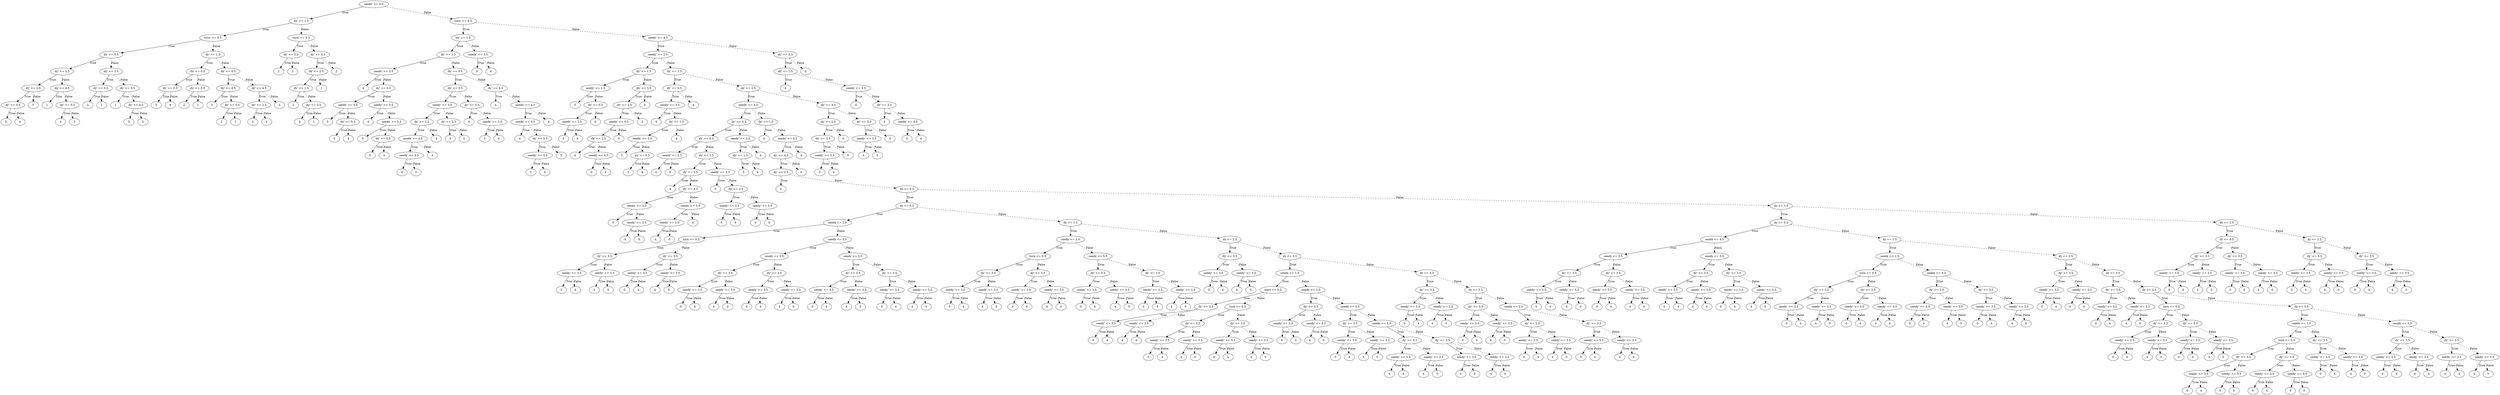 digraph {
0 [label="seedx' <= 0.5"];
1 [label="dx' <= 1.5"];
2 [label="turn' <= 0.5"];
3 [label="dx' <= 0.5"];
4 [label="dy' <= 3.5"];
5 [label="dy' <= 2.0"];
6 [label="dy' <= 0.5"];
7 [label="5"];
6 -> 7 [label="True"];
8 [label="4"];
6 -> 8 [style="dashed", label="False"];
5 -> 6 [label="True"];
9 [label="5"];
5 -> 9 [style="dashed", label="False"];
4 -> 5 [label="True"];
10 [label="dy' <= 4.5"];
11 [label="1"];
10 -> 11 [label="True"];
12 [label="dy' <= 5.5"];
13 [label="4"];
12 -> 13 [label="True"];
14 [label="5"];
12 -> 14 [style="dashed", label="False"];
10 -> 12 [style="dashed", label="False"];
4 -> 10 [style="dashed", label="False"];
3 -> 4 [label="True"];
15 [label="dy' <= 1.5"];
16 [label="dy' <= 0.5"];
17 [label="3"];
16 -> 17 [label="True"];
18 [label="2"];
16 -> 18 [style="dashed", label="False"];
15 -> 16 [label="True"];
19 [label="dy' <= 3.5"];
20 [label="1"];
19 -> 20 [label="True"];
21 [label="dy' <= 4.5"];
22 [label="5"];
21 -> 22 [label="True"];
23 [label="3"];
21 -> 23 [style="dashed", label="False"];
19 -> 21 [style="dashed", label="False"];
15 -> 19 [style="dashed", label="False"];
3 -> 15 [style="dashed", label="False"];
2 -> 3 [label="True"];
24 [label="dy' <= 1.5"];
25 [label="dx' <= 0.5"];
26 [label="dy' <= 0.5"];
27 [label="5"];
26 -> 27 [label="True"];
28 [label="4"];
26 -> 28 [style="dashed", label="False"];
25 -> 26 [label="True"];
29 [label="dy' <= 0.5"];
30 [label="2"];
29 -> 30 [label="True"];
31 [label="1"];
29 -> 31 [style="dashed", label="False"];
25 -> 29 [style="dashed", label="False"];
24 -> 25 [label="True"];
32 [label="dx' <= 0.5"];
33 [label="dy' <= 4.5"];
34 [label="3"];
33 -> 34 [label="True"];
35 [label="dy' <= 5.5"];
36 [label="2"];
35 -> 36 [label="True"];
37 [label="3"];
35 -> 37 [style="dashed", label="False"];
33 -> 35 [style="dashed", label="False"];
32 -> 33 [label="True"];
38 [label="dy' <= 4.5"];
39 [label="dy' <= 2.5"];
40 [label="3"];
39 -> 40 [label="True"];
41 [label="4"];
39 -> 41 [style="dashed", label="False"];
38 -> 39 [label="True"];
42 [label="3"];
38 -> 42 [style="dashed", label="False"];
32 -> 38 [style="dashed", label="False"];
24 -> 32 [style="dashed", label="False"];
2 -> 24 [style="dashed", label="False"];
1 -> 2 [label="True"];
43 [label="turn' <= 0.5"];
44 [label="dy' <= 5.0"];
45 [label="2"];
44 -> 45 [label="True"];
46 [label="3"];
44 -> 46 [style="dashed", label="False"];
43 -> 44 [label="True"];
47 [label="dy' <= 4.5"];
48 [label="dx' <= 2.5"];
49 [label="dy' <= 1.5"];
50 [label="2"];
49 -> 50 [label="True"];
51 [label="dy' <= 2.5"];
52 [label="4"];
51 -> 52 [label="True"];
53 [label="1"];
51 -> 53 [style="dashed", label="False"];
49 -> 51 [style="dashed", label="False"];
48 -> 49 [label="True"];
54 [label="1"];
48 -> 54 [style="dashed", label="False"];
47 -> 48 [label="True"];
55 [label="2"];
47 -> 55 [style="dashed", label="False"];
43 -> 47 [style="dashed", label="False"];
1 -> 43 [style="dashed", label="False"];
0 -> 1 [label="True"];
56 [label="turn' <= 0.5"];
57 [label="dx' <= 1.5"];
58 [label="dy' <= 1.5"];
59 [label="seedx' <= 3.5"];
60 [label="4"];
59 -> 60 [label="True"];
61 [label="dy' <= 0.5"];
62 [label="seedx' <= 5.5"];
63 [label="5"];
62 -> 63 [label="True"];
64 [label="dx' <= 0.5"];
65 [label="5"];
64 -> 65 [label="True"];
66 [label="4"];
64 -> 66 [style="dashed", label="False"];
62 -> 64 [style="dashed", label="False"];
61 -> 62 [label="True"];
67 [label="seedy' <= 3.5"];
68 [label="4"];
67 -> 68 [label="True"];
69 [label="seedx' <= 5.5"];
70 [label="5"];
69 -> 70 [label="True"];
71 [label="dx' <= 0.5"];
72 [label="5"];
71 -> 72 [label="True"];
73 [label="4"];
71 -> 73 [style="dashed", label="False"];
69 -> 71 [style="dashed", label="False"];
67 -> 69 [style="dashed", label="False"];
61 -> 67 [style="dashed", label="False"];
59 -> 61 [style="dashed", label="False"];
58 -> 59 [label="True"];
74 [label="dx' <= 0.5"];
75 [label="dy' <= 3.5"];
76 [label="seedy' <= 3.5"];
77 [label="dy' <= 2.5"];
78 [label="seedx' <= 4.5"];
79 [label="seedx' <= 3.5"];
80 [label="4"];
79 -> 80 [label="True"];
81 [label="5"];
79 -> 81 [style="dashed", label="False"];
78 -> 79 [label="True"];
82 [label="4"];
78 -> 82 [style="dashed", label="False"];
77 -> 78 [label="True"];
83 [label="4"];
77 -> 83 [style="dashed", label="False"];
76 -> 77 [label="True"];
84 [label="dy' <= 2.5"];
85 [label="4"];
84 -> 85 [label="True"];
86 [label="5"];
84 -> 86 [style="dashed", label="False"];
76 -> 84 [style="dashed", label="False"];
75 -> 76 [label="True"];
87 [label="dy' <= 5.5"];
88 [label="4"];
87 -> 88 [label="True"];
89 [label="seedx' <= 5.5"];
90 [label="5"];
89 -> 90 [label="True"];
91 [label="4"];
89 -> 91 [style="dashed", label="False"];
87 -> 89 [style="dashed", label="False"];
75 -> 87 [style="dashed", label="False"];
74 -> 75 [label="True"];
92 [label="dy' <= 4.5"];
93 [label="4"];
92 -> 93 [label="True"];
94 [label="seedx' <= 4.5"];
95 [label="seedx' <= 3.5"];
96 [label="4"];
95 -> 96 [label="True"];
97 [label="dy' <= 5.5"];
98 [label="seedy' <= 3.5"];
99 [label="5"];
98 -> 99 [label="True"];
100 [label="4"];
98 -> 100 [style="dashed", label="False"];
97 -> 98 [label="True"];
101 [label="5"];
97 -> 101 [style="dashed", label="False"];
95 -> 97 [style="dashed", label="False"];
94 -> 95 [label="True"];
102 [label="4"];
94 -> 102 [style="dashed", label="False"];
92 -> 94 [style="dashed", label="False"];
74 -> 92 [style="dashed", label="False"];
58 -> 74 [style="dashed", label="False"];
57 -> 58 [label="True"];
103 [label="seedx' <= 3.5"];
104 [label="0"];
103 -> 104 [label="True"];
105 [label="4"];
103 -> 105 [style="dashed", label="False"];
57 -> 103 [style="dashed", label="False"];
56 -> 57 [label="True"];
106 [label="seedy' <= 4.5"];
107 [label="seedy' <= 2.5"];
108 [label="dy' <= 1.5"];
109 [label="seedy' <= 1.5"];
110 [label="0"];
109 -> 110 [label="True"];
111 [label="dy' <= 0.5"];
112 [label="seedx' <= 2.5"];
113 [label="0"];
112 -> 113 [label="True"];
114 [label="4"];
112 -> 114 [style="dashed", label="False"];
111 -> 112 [label="True"];
115 [label="0"];
111 -> 115 [style="dashed", label="False"];
109 -> 111 [style="dashed", label="False"];
108 -> 109 [label="True"];
116 [label="dx' <= 3.5"];
117 [label="dy' <= 2.5"];
118 [label="seedy' <= 0.5"];
119 [label="dx' <= 2.5"];
120 [label="4"];
119 -> 120 [label="True"];
121 [label="seedx' <= 4.5"];
122 [label="0"];
121 -> 122 [label="True"];
123 [label="4"];
121 -> 123 [style="dashed", label="False"];
119 -> 121 [style="dashed", label="False"];
118 -> 119 [label="True"];
124 [label="0"];
118 -> 124 [style="dashed", label="False"];
117 -> 118 [label="True"];
125 [label="4"];
117 -> 125 [style="dashed", label="False"];
116 -> 117 [label="True"];
126 [label="0"];
116 -> 126 [style="dashed", label="False"];
108 -> 116 [style="dashed", label="False"];
107 -> 108 [label="True"];
127 [label="dy' <= 1.5"];
128 [label="dy' <= 0.5"];
129 [label="seedy' <= 3.5"];
130 [label="4"];
129 -> 130 [label="True"];
131 [label="dx' <= 1.5"];
132 [label="seedx' <= 5.5"];
133 [label="5"];
132 -> 133 [label="True"];
134 [label="dx' <= 0.5"];
135 [label="5"];
134 -> 135 [label="True"];
136 [label="4"];
134 -> 136 [style="dashed", label="False"];
132 -> 134 [style="dashed", label="False"];
131 -> 132 [label="True"];
137 [label="4"];
131 -> 137 [style="dashed", label="False"];
129 -> 131 [style="dashed", label="False"];
128 -> 129 [label="True"];
138 [label="4"];
128 -> 138 [style="dashed", label="False"];
127 -> 128 [label="True"];
139 [label="dx' <= 2.5"];
140 [label="seedx' <= 4.5"];
141 [label="dy' <= 5.5"];
142 [label="dx' <= 0.5"];
143 [label="seedx' <= 2.5"];
144 [label="0"];
143 -> 144 [label="True"];
145 [label="4"];
143 -> 145 [style="dashed", label="False"];
142 -> 143 [label="True"];
146 [label="dx' <= 1.5"];
147 [label="dy' <= 3.5"];
148 [label="4"];
147 -> 148 [label="True"];
149 [label="dy' <= 4.5"];
150 [label="seedx' <= 3.5"];
151 [label="0"];
150 -> 151 [label="True"];
152 [label="seedy' <= 3.5"];
153 [label="4"];
152 -> 153 [label="True"];
154 [label="0"];
152 -> 154 [style="dashed", label="False"];
150 -> 152 [style="dashed", label="False"];
149 -> 150 [label="True"];
155 [label="seedx' <= 3.5"];
156 [label="seedy' <= 3.5"];
157 [label="4"];
156 -> 157 [label="True"];
158 [label="0"];
156 -> 158 [style="dashed", label="False"];
155 -> 156 [label="True"];
159 [label="4"];
155 -> 159 [style="dashed", label="False"];
149 -> 155 [style="dashed", label="False"];
147 -> 149 [style="dashed", label="False"];
146 -> 147 [label="True"];
160 [label="seedx' <= 3.5"];
161 [label="0"];
160 -> 161 [label="True"];
162 [label="dy' <= 2.5"];
163 [label="seedy' <= 3.5"];
164 [label="0"];
163 -> 164 [label="True"];
165 [label="4"];
163 -> 165 [style="dashed", label="False"];
162 -> 163 [label="True"];
166 [label="seedy' <= 3.5"];
167 [label="4"];
166 -> 167 [label="True"];
168 [label="0"];
166 -> 168 [style="dashed", label="False"];
162 -> 166 [style="dashed", label="False"];
160 -> 162 [style="dashed", label="False"];
146 -> 160 [style="dashed", label="False"];
142 -> 146 [style="dashed", label="False"];
141 -> 142 [label="True"];
169 [label="seedy' <= 3.5"];
170 [label="dx' <= 1.5"];
171 [label="5"];
170 -> 171 [label="True"];
172 [label="4"];
170 -> 172 [style="dashed", label="False"];
169 -> 170 [label="True"];
173 [label="4"];
169 -> 173 [style="dashed", label="False"];
141 -> 169 [style="dashed", label="False"];
140 -> 141 [label="True"];
174 [label="dx' <= 1.5"];
175 [label="4"];
174 -> 175 [label="True"];
176 [label="seedx' <= 5.5"];
177 [label="dy' <= 4.5"];
178 [label="dy' <= 2.5"];
179 [label="4"];
178 -> 179 [label="True"];
180 [label="dx <= 0.5"];
181 [label="dy <= 0.5"];
182 [label="seedx <= 2.0"];
183 [label="turn <= 0.5"];
184 [label="dy' <= 3.5"];
185 [label="seedy' <= 3.5"];
186 [label="0"];
185 -> 186 [label="True"];
187 [label="4"];
185 -> 187 [style="dashed", label="False"];
184 -> 185 [label="True"];
188 [label="seedy' <= 3.5"];
189 [label="4"];
188 -> 189 [label="True"];
190 [label="0"];
188 -> 190 [style="dashed", label="False"];
184 -> 188 [style="dashed", label="False"];
183 -> 184 [label="True"];
191 [label="dy' <= 3.5"];
192 [label="seedy' <= 3.5"];
193 [label="0"];
192 -> 193 [label="True"];
194 [label="4"];
192 -> 194 [style="dashed", label="False"];
191 -> 192 [label="True"];
195 [label="seedy' <= 3.5"];
196 [label="4"];
195 -> 196 [label="True"];
197 [label="0"];
195 -> 197 [style="dashed", label="False"];
191 -> 195 [style="dashed", label="False"];
183 -> 191 [style="dashed", label="False"];
182 -> 183 [label="True"];
198 [label="seedx <= 5.5"];
199 [label="seedy <= 3.5"];
200 [label="dy' <= 3.5"];
201 [label="seedy' <= 3.5"];
202 [label="0"];
201 -> 202 [label="True"];
203 [label="4"];
201 -> 203 [style="dashed", label="False"];
200 -> 201 [label="True"];
204 [label="seedy' <= 3.5"];
205 [label="4"];
204 -> 205 [label="True"];
206 [label="0"];
204 -> 206 [style="dashed", label="False"];
200 -> 204 [style="dashed", label="False"];
199 -> 200 [label="True"];
207 [label="dy' <= 3.5"];
208 [label="seedy' <= 3.5"];
209 [label="0"];
208 -> 209 [label="True"];
210 [label="4"];
208 -> 210 [style="dashed", label="False"];
207 -> 208 [label="True"];
211 [label="seedy' <= 3.5"];
212 [label="4"];
211 -> 212 [label="True"];
213 [label="0"];
211 -> 213 [style="dashed", label="False"];
207 -> 211 [style="dashed", label="False"];
199 -> 207 [style="dashed", label="False"];
198 -> 199 [label="True"];
214 [label="seedy <= 3.5"];
215 [label="dy' <= 3.5"];
216 [label="seedy' <= 3.5"];
217 [label="0"];
216 -> 217 [label="True"];
218 [label="4"];
216 -> 218 [style="dashed", label="False"];
215 -> 216 [label="True"];
219 [label="seedy' <= 3.5"];
220 [label="4"];
219 -> 220 [label="True"];
221 [label="0"];
219 -> 221 [style="dashed", label="False"];
215 -> 219 [style="dashed", label="False"];
214 -> 215 [label="True"];
222 [label="dy' <= 3.5"];
223 [label="seedy' <= 3.5"];
224 [label="0"];
223 -> 224 [label="True"];
225 [label="4"];
223 -> 225 [style="dashed", label="False"];
222 -> 223 [label="True"];
226 [label="seedy' <= 3.5"];
227 [label="4"];
226 -> 227 [label="True"];
228 [label="0"];
226 -> 228 [style="dashed", label="False"];
222 -> 226 [style="dashed", label="False"];
214 -> 222 [style="dashed", label="False"];
198 -> 214 [style="dashed", label="False"];
182 -> 198 [style="dashed", label="False"];
181 -> 182 [label="True"];
229 [label="dy <= 1.5"];
230 [label="seedx <= 2.0"];
231 [label="turn <= 0.5"];
232 [label="dy' <= 3.5"];
233 [label="seedy' <= 3.5"];
234 [label="0"];
233 -> 234 [label="True"];
235 [label="4"];
233 -> 235 [style="dashed", label="False"];
232 -> 233 [label="True"];
236 [label="seedy' <= 3.5"];
237 [label="4"];
236 -> 237 [label="True"];
238 [label="0"];
236 -> 238 [style="dashed", label="False"];
232 -> 236 [style="dashed", label="False"];
231 -> 232 [label="True"];
239 [label="dy' <= 3.5"];
240 [label="seedy' <= 3.5"];
241 [label="0"];
240 -> 241 [label="True"];
242 [label="4"];
240 -> 242 [style="dashed", label="False"];
239 -> 240 [label="True"];
243 [label="seedy' <= 3.5"];
244 [label="4"];
243 -> 244 [label="True"];
245 [label="0"];
243 -> 245 [style="dashed", label="False"];
239 -> 243 [style="dashed", label="False"];
231 -> 239 [style="dashed", label="False"];
230 -> 231 [label="True"];
246 [label="seedx <= 5.5"];
247 [label="dy' <= 3.5"];
248 [label="seedy' <= 3.5"];
249 [label="0"];
248 -> 249 [label="True"];
250 [label="4"];
248 -> 250 [style="dashed", label="False"];
247 -> 248 [label="True"];
251 [label="seedy' <= 3.5"];
252 [label="4"];
251 -> 252 [label="True"];
253 [label="0"];
251 -> 253 [style="dashed", label="False"];
247 -> 251 [style="dashed", label="False"];
246 -> 247 [label="True"];
254 [label="dy' <= 3.5"];
255 [label="seedy' <= 3.5"];
256 [label="0"];
255 -> 256 [label="True"];
257 [label="4"];
255 -> 257 [style="dashed", label="False"];
254 -> 255 [label="True"];
258 [label="seedy' <= 3.5"];
259 [label="4"];
258 -> 259 [label="True"];
260 [label="0"];
258 -> 260 [style="dashed", label="False"];
254 -> 258 [style="dashed", label="False"];
246 -> 254 [style="dashed", label="False"];
230 -> 246 [style="dashed", label="False"];
229 -> 230 [label="True"];
261 [label="dy <= 2.5"];
262 [label="dy' <= 3.5"];
263 [label="seedy' <= 3.5"];
264 [label="0"];
263 -> 264 [label="True"];
265 [label="4"];
263 -> 265 [style="dashed", label="False"];
262 -> 263 [label="True"];
266 [label="seedy' <= 3.5"];
267 [label="4"];
266 -> 267 [label="True"];
268 [label="0"];
266 -> 268 [style="dashed", label="False"];
262 -> 266 [style="dashed", label="False"];
261 -> 262 [label="True"];
269 [label="dy <= 3.5"];
270 [label="seedx <= 1.0"];
271 [label="start <= 0.5"];
272 [label="dy' <= 3.5"];
273 [label="seedy' <= 3.5"];
274 [label="0"];
273 -> 274 [label="True"];
275 [label="4"];
273 -> 275 [style="dashed", label="False"];
272 -> 273 [label="True"];
276 [label="seedy' <= 3.5"];
277 [label="4"];
276 -> 277 [label="True"];
278 [label="0"];
276 -> 278 [style="dashed", label="False"];
272 -> 276 [style="dashed", label="False"];
271 -> 272 [label="True"];
279 [label="turn <= 0.5"];
280 [label="dy' <= 3.5"];
281 [label="seedy' <= 3.5"];
282 [label="0"];
281 -> 282 [label="True"];
283 [label="4"];
281 -> 283 [style="dashed", label="False"];
280 -> 281 [label="True"];
284 [label="seedy' <= 3.5"];
285 [label="4"];
284 -> 285 [label="True"];
286 [label="0"];
284 -> 286 [style="dashed", label="False"];
280 -> 284 [style="dashed", label="False"];
279 -> 280 [label="True"];
287 [label="dy' <= 3.5"];
288 [label="seedy' <= 3.5"];
289 [label="0"];
288 -> 289 [label="True"];
290 [label="4"];
288 -> 290 [style="dashed", label="False"];
287 -> 288 [label="True"];
291 [label="seedy' <= 3.5"];
292 [label="4"];
291 -> 292 [label="True"];
293 [label="0"];
291 -> 293 [style="dashed", label="False"];
287 -> 291 [style="dashed", label="False"];
279 -> 287 [style="dashed", label="False"];
271 -> 279 [style="dashed", label="False"];
270 -> 271 [label="True"];
294 [label="seedx <= 3.5"];
295 [label="dy' <= 3.5"];
296 [label="seedy' <= 3.5"];
297 [label="0"];
296 -> 297 [label="True"];
298 [label="4"];
296 -> 298 [style="dashed", label="False"];
295 -> 296 [label="True"];
299 [label="seedy' <= 3.5"];
300 [label="4"];
299 -> 300 [label="True"];
301 [label="0"];
299 -> 301 [style="dashed", label="False"];
295 -> 299 [style="dashed", label="False"];
294 -> 295 [label="True"];
302 [label="seedx <= 4.5"];
303 [label="dy' <= 3.5"];
304 [label="seedy' <= 3.5"];
305 [label="0"];
304 -> 305 [label="True"];
306 [label="4"];
304 -> 306 [style="dashed", label="False"];
303 -> 304 [label="True"];
307 [label="seedy' <= 3.5"];
308 [label="4"];
307 -> 308 [label="True"];
309 [label="0"];
307 -> 309 [style="dashed", label="False"];
303 -> 307 [style="dashed", label="False"];
302 -> 303 [label="True"];
310 [label="seedx <= 5.5"];
311 [label="dy' <= 3.5"];
312 [label="seedy' <= 3.5"];
313 [label="0"];
312 -> 313 [label="True"];
314 [label="4"];
312 -> 314 [style="dashed", label="False"];
311 -> 312 [label="True"];
315 [label="seedy' <= 3.5"];
316 [label="4"];
315 -> 316 [label="True"];
317 [label="0"];
315 -> 317 [style="dashed", label="False"];
311 -> 315 [style="dashed", label="False"];
310 -> 311 [label="True"];
318 [label="dy' <= 3.5"];
319 [label="seedy' <= 3.5"];
320 [label="0"];
319 -> 320 [label="True"];
321 [label="4"];
319 -> 321 [style="dashed", label="False"];
318 -> 319 [label="True"];
322 [label="seedy' <= 3.5"];
323 [label="4"];
322 -> 323 [label="True"];
324 [label="0"];
322 -> 324 [style="dashed", label="False"];
318 -> 322 [style="dashed", label="False"];
310 -> 318 [style="dashed", label="False"];
302 -> 310 [style="dashed", label="False"];
294 -> 302 [style="dashed", label="False"];
270 -> 294 [style="dashed", label="False"];
269 -> 270 [label="True"];
325 [label="dy <= 4.5"];
326 [label="dy' <= 3.5"];
327 [label="seedy' <= 3.5"];
328 [label="0"];
327 -> 328 [label="True"];
329 [label="4"];
327 -> 329 [style="dashed", label="False"];
326 -> 327 [label="True"];
330 [label="seedy' <= 3.5"];
331 [label="4"];
330 -> 331 [label="True"];
332 [label="0"];
330 -> 332 [style="dashed", label="False"];
326 -> 330 [style="dashed", label="False"];
325 -> 326 [label="True"];
333 [label="dy <= 5.5"];
334 [label="dy' <= 3.5"];
335 [label="seedy' <= 3.5"];
336 [label="0"];
335 -> 336 [label="True"];
337 [label="4"];
335 -> 337 [style="dashed", label="False"];
334 -> 335 [label="True"];
338 [label="seedy' <= 3.5"];
339 [label="4"];
338 -> 339 [label="True"];
340 [label="0"];
338 -> 340 [style="dashed", label="False"];
334 -> 338 [style="dashed", label="False"];
333 -> 334 [label="True"];
341 [label="seedx <= 2.0"];
342 [label="dy' <= 3.5"];
343 [label="seedy' <= 3.5"];
344 [label="0"];
343 -> 344 [label="True"];
345 [label="4"];
343 -> 345 [style="dashed", label="False"];
342 -> 343 [label="True"];
346 [label="seedy' <= 3.5"];
347 [label="4"];
346 -> 347 [label="True"];
348 [label="0"];
346 -> 348 [style="dashed", label="False"];
342 -> 346 [style="dashed", label="False"];
341 -> 342 [label="True"];
349 [label="dy' <= 3.5"];
350 [label="seedy' <= 3.5"];
351 [label="0"];
350 -> 351 [label="True"];
352 [label="4"];
350 -> 352 [style="dashed", label="False"];
349 -> 350 [label="True"];
353 [label="seedy' <= 3.5"];
354 [label="4"];
353 -> 354 [label="True"];
355 [label="0"];
353 -> 355 [style="dashed", label="False"];
349 -> 353 [style="dashed", label="False"];
341 -> 349 [style="dashed", label="False"];
333 -> 341 [style="dashed", label="False"];
325 -> 333 [style="dashed", label="False"];
269 -> 325 [style="dashed", label="False"];
261 -> 269 [style="dashed", label="False"];
229 -> 261 [style="dashed", label="False"];
181 -> 229 [style="dashed", label="False"];
180 -> 181 [label="True"];
356 [label="dx <= 1.5"];
357 [label="dy <= 0.5"];
358 [label="seedx <= 4.5"];
359 [label="seedy <= 3.5"];
360 [label="dy' <= 3.5"];
361 [label="seedy' <= 3.5"];
362 [label="0"];
361 -> 362 [label="True"];
363 [label="4"];
361 -> 363 [style="dashed", label="False"];
360 -> 361 [label="True"];
364 [label="seedy' <= 3.5"];
365 [label="4"];
364 -> 365 [label="True"];
366 [label="0"];
364 -> 366 [style="dashed", label="False"];
360 -> 364 [style="dashed", label="False"];
359 -> 360 [label="True"];
367 [label="dy' <= 3.5"];
368 [label="seedy' <= 3.5"];
369 [label="0"];
368 -> 369 [label="True"];
370 [label="4"];
368 -> 370 [style="dashed", label="False"];
367 -> 368 [label="True"];
371 [label="seedy' <= 3.5"];
372 [label="4"];
371 -> 372 [label="True"];
373 [label="0"];
371 -> 373 [style="dashed", label="False"];
367 -> 371 [style="dashed", label="False"];
359 -> 367 [style="dashed", label="False"];
358 -> 359 [label="True"];
374 [label="seedy <= 3.5"];
375 [label="dy' <= 3.5"];
376 [label="seedy' <= 3.5"];
377 [label="0"];
376 -> 377 [label="True"];
378 [label="4"];
376 -> 378 [style="dashed", label="False"];
375 -> 376 [label="True"];
379 [label="seedy' <= 3.5"];
380 [label="4"];
379 -> 380 [label="True"];
381 [label="0"];
379 -> 381 [style="dashed", label="False"];
375 -> 379 [style="dashed", label="False"];
374 -> 375 [label="True"];
382 [label="dy' <= 3.5"];
383 [label="seedy' <= 3.5"];
384 [label="0"];
383 -> 384 [label="True"];
385 [label="4"];
383 -> 385 [style="dashed", label="False"];
382 -> 383 [label="True"];
386 [label="seedy' <= 3.5"];
387 [label="4"];
386 -> 387 [label="True"];
388 [label="0"];
386 -> 388 [style="dashed", label="False"];
382 -> 386 [style="dashed", label="False"];
374 -> 382 [style="dashed", label="False"];
358 -> 374 [style="dashed", label="False"];
357 -> 358 [label="True"];
389 [label="dy <= 1.5"];
390 [label="seedx <= 1.5"];
391 [label="turn <= 0.5"];
392 [label="dy' <= 3.5"];
393 [label="seedy' <= 3.5"];
394 [label="0"];
393 -> 394 [label="True"];
395 [label="4"];
393 -> 395 [style="dashed", label="False"];
392 -> 393 [label="True"];
396 [label="seedy' <= 3.5"];
397 [label="4"];
396 -> 397 [label="True"];
398 [label="0"];
396 -> 398 [style="dashed", label="False"];
392 -> 396 [style="dashed", label="False"];
391 -> 392 [label="True"];
399 [label="dy' <= 3.5"];
400 [label="seedy' <= 3.5"];
401 [label="0"];
400 -> 401 [label="True"];
402 [label="4"];
400 -> 402 [style="dashed", label="False"];
399 -> 400 [label="True"];
403 [label="seedy' <= 3.5"];
404 [label="4"];
403 -> 404 [label="True"];
405 [label="0"];
403 -> 405 [style="dashed", label="False"];
399 -> 403 [style="dashed", label="False"];
391 -> 399 [style="dashed", label="False"];
390 -> 391 [label="True"];
406 [label="seedx <= 4.5"];
407 [label="dy' <= 3.5"];
408 [label="seedy' <= 3.5"];
409 [label="0"];
408 -> 409 [label="True"];
410 [label="4"];
408 -> 410 [style="dashed", label="False"];
407 -> 408 [label="True"];
411 [label="seedy' <= 3.5"];
412 [label="4"];
411 -> 412 [label="True"];
413 [label="0"];
411 -> 413 [style="dashed", label="False"];
407 -> 411 [style="dashed", label="False"];
406 -> 407 [label="True"];
414 [label="dy' <= 3.5"];
415 [label="seedy' <= 3.5"];
416 [label="0"];
415 -> 416 [label="True"];
417 [label="4"];
415 -> 417 [style="dashed", label="False"];
414 -> 415 [label="True"];
418 [label="seedy' <= 3.5"];
419 [label="4"];
418 -> 419 [label="True"];
420 [label="0"];
418 -> 420 [style="dashed", label="False"];
414 -> 418 [style="dashed", label="False"];
406 -> 414 [style="dashed", label="False"];
390 -> 406 [style="dashed", label="False"];
389 -> 390 [label="True"];
421 [label="dy <= 2.5"];
422 [label="dy' <= 3.5"];
423 [label="seedy' <= 3.5"];
424 [label="0"];
423 -> 424 [label="True"];
425 [label="4"];
423 -> 425 [style="dashed", label="False"];
422 -> 423 [label="True"];
426 [label="seedy' <= 3.5"];
427 [label="4"];
426 -> 427 [label="True"];
428 [label="0"];
426 -> 428 [style="dashed", label="False"];
422 -> 426 [style="dashed", label="False"];
421 -> 422 [label="True"];
429 [label="dy <= 3.5"];
430 [label="dy' <= 3.5"];
431 [label="seedy' <= 3.5"];
432 [label="0"];
431 -> 432 [label="True"];
433 [label="4"];
431 -> 433 [style="dashed", label="False"];
430 -> 431 [label="True"];
434 [label="seedy' <= 3.5"];
435 [label="4"];
434 -> 435 [label="True"];
436 [label="0"];
434 -> 436 [style="dashed", label="False"];
430 -> 434 [style="dashed", label="False"];
429 -> 430 [label="True"];
437 [label="dy <= 4.5"];
438 [label="turn <= 0.5"];
439 [label="dy' <= 3.5"];
440 [label="seedy' <= 3.5"];
441 [label="0"];
440 -> 441 [label="True"];
442 [label="4"];
440 -> 442 [style="dashed", label="False"];
439 -> 440 [label="True"];
443 [label="seedy' <= 3.5"];
444 [label="4"];
443 -> 444 [label="True"];
445 [label="0"];
443 -> 445 [style="dashed", label="False"];
439 -> 443 [style="dashed", label="False"];
438 -> 439 [label="True"];
446 [label="dy' <= 3.5"];
447 [label="seedy' <= 3.5"];
448 [label="0"];
447 -> 448 [label="True"];
449 [label="4"];
447 -> 449 [style="dashed", label="False"];
446 -> 447 [label="True"];
450 [label="seedy' <= 3.5"];
451 [label="4"];
450 -> 451 [label="True"];
452 [label="0"];
450 -> 452 [style="dashed", label="False"];
446 -> 450 [style="dashed", label="False"];
438 -> 446 [style="dashed", label="False"];
437 -> 438 [label="True"];
453 [label="dy <= 5.5"];
454 [label="seedx <= 1.5"];
455 [label="turn <= 0.5"];
456 [label="dy' <= 3.5"];
457 [label="seedy' <= 3.5"];
458 [label="0"];
457 -> 458 [label="True"];
459 [label="4"];
457 -> 459 [style="dashed", label="False"];
456 -> 457 [label="True"];
460 [label="seedy' <= 3.5"];
461 [label="4"];
460 -> 461 [label="True"];
462 [label="0"];
460 -> 462 [style="dashed", label="False"];
456 -> 460 [style="dashed", label="False"];
455 -> 456 [label="True"];
463 [label="dy' <= 3.5"];
464 [label="seedy' <= 3.5"];
465 [label="0"];
464 -> 465 [label="True"];
466 [label="4"];
464 -> 466 [style="dashed", label="False"];
463 -> 464 [label="True"];
467 [label="seedy' <= 3.5"];
468 [label="4"];
467 -> 468 [label="True"];
469 [label="0"];
467 -> 469 [style="dashed", label="False"];
463 -> 467 [style="dashed", label="False"];
455 -> 463 [style="dashed", label="False"];
454 -> 455 [label="True"];
470 [label="dy' <= 3.5"];
471 [label="seedy' <= 3.5"];
472 [label="0"];
471 -> 472 [label="True"];
473 [label="4"];
471 -> 473 [style="dashed", label="False"];
470 -> 471 [label="True"];
474 [label="seedy' <= 3.5"];
475 [label="4"];
474 -> 475 [label="True"];
476 [label="0"];
474 -> 476 [style="dashed", label="False"];
470 -> 474 [style="dashed", label="False"];
454 -> 470 [style="dashed", label="False"];
453 -> 454 [label="True"];
477 [label="seedy <= 3.5"];
478 [label="dy' <= 3.5"];
479 [label="seedy' <= 3.5"];
480 [label="0"];
479 -> 480 [label="True"];
481 [label="4"];
479 -> 481 [style="dashed", label="False"];
478 -> 479 [label="True"];
482 [label="seedy' <= 3.5"];
483 [label="4"];
482 -> 483 [label="True"];
484 [label="0"];
482 -> 484 [style="dashed", label="False"];
478 -> 482 [style="dashed", label="False"];
477 -> 478 [label="True"];
485 [label="dy' <= 3.5"];
486 [label="seedy' <= 3.5"];
487 [label="0"];
486 -> 487 [label="True"];
488 [label="4"];
486 -> 488 [style="dashed", label="False"];
485 -> 486 [label="True"];
489 [label="seedy' <= 3.5"];
490 [label="4"];
489 -> 490 [label="True"];
491 [label="0"];
489 -> 491 [style="dashed", label="False"];
485 -> 489 [style="dashed", label="False"];
477 -> 485 [style="dashed", label="False"];
453 -> 477 [style="dashed", label="False"];
437 -> 453 [style="dashed", label="False"];
429 -> 437 [style="dashed", label="False"];
421 -> 429 [style="dashed", label="False"];
389 -> 421 [style="dashed", label="False"];
357 -> 389 [style="dashed", label="False"];
356 -> 357 [label="True"];
492 [label="dx <= 2.5"];
493 [label="dy <= 4.0"];
494 [label="dy' <= 3.5"];
495 [label="seedy' <= 3.5"];
496 [label="0"];
495 -> 496 [label="True"];
497 [label="4"];
495 -> 497 [style="dashed", label="False"];
494 -> 495 [label="True"];
498 [label="seedy' <= 3.5"];
499 [label="4"];
498 -> 499 [label="True"];
500 [label="0"];
498 -> 500 [style="dashed", label="False"];
494 -> 498 [style="dashed", label="False"];
493 -> 494 [label="True"];
501 [label="dy' <= 3.5"];
502 [label="seedy' <= 3.5"];
503 [label="0"];
502 -> 503 [label="True"];
504 [label="4"];
502 -> 504 [style="dashed", label="False"];
501 -> 502 [label="True"];
505 [label="seedy' <= 3.5"];
506 [label="4"];
505 -> 506 [label="True"];
507 [label="0"];
505 -> 507 [style="dashed", label="False"];
501 -> 505 [style="dashed", label="False"];
493 -> 501 [style="dashed", label="False"];
492 -> 493 [label="True"];
508 [label="dy <= 2.5"];
509 [label="dy' <= 3.5"];
510 [label="seedy' <= 3.5"];
511 [label="0"];
510 -> 511 [label="True"];
512 [label="4"];
510 -> 512 [style="dashed", label="False"];
509 -> 510 [label="True"];
513 [label="seedy' <= 3.5"];
514 [label="4"];
513 -> 514 [label="True"];
515 [label="0"];
513 -> 515 [style="dashed", label="False"];
509 -> 513 [style="dashed", label="False"];
508 -> 509 [label="True"];
516 [label="dy' <= 3.5"];
517 [label="seedy' <= 3.5"];
518 [label="0"];
517 -> 518 [label="True"];
519 [label="4"];
517 -> 519 [style="dashed", label="False"];
516 -> 517 [label="True"];
520 [label="seedy' <= 3.5"];
521 [label="4"];
520 -> 521 [label="True"];
522 [label="0"];
520 -> 522 [style="dashed", label="False"];
516 -> 520 [style="dashed", label="False"];
508 -> 516 [style="dashed", label="False"];
492 -> 508 [style="dashed", label="False"];
356 -> 492 [style="dashed", label="False"];
180 -> 356 [style="dashed", label="False"];
178 -> 180 [style="dashed", label="False"];
177 -> 178 [label="True"];
523 [label="4"];
177 -> 523 [style="dashed", label="False"];
176 -> 177 [label="True"];
524 [label="4"];
176 -> 524 [style="dashed", label="False"];
174 -> 176 [style="dashed", label="False"];
140 -> 174 [style="dashed", label="False"];
139 -> 140 [label="True"];
525 [label="dy' <= 4.5"];
526 [label="dy' <= 2.5"];
527 [label="dx' <= 3.5"];
528 [label="seedy' <= 3.5"];
529 [label="0"];
528 -> 529 [label="True"];
530 [label="4"];
528 -> 530 [style="dashed", label="False"];
527 -> 528 [label="True"];
531 [label="0"];
527 -> 531 [style="dashed", label="False"];
526 -> 527 [label="True"];
532 [label="0"];
526 -> 532 [style="dashed", label="False"];
525 -> 526 [label="True"];
533 [label="dy' <= 5.5"];
534 [label="seedy' <= 3.5"];
535 [label="4"];
534 -> 535 [label="True"];
536 [label="0"];
534 -> 536 [style="dashed", label="False"];
533 -> 534 [label="True"];
537 [label="4"];
533 -> 537 [style="dashed", label="False"];
525 -> 533 [style="dashed", label="False"];
139 -> 525 [style="dashed", label="False"];
127 -> 139 [style="dashed", label="False"];
107 -> 127 [style="dashed", label="False"];
106 -> 107 [label="True"];
538 [label="dy' <= 3.5"];
539 [label="dx' <= 1.5"];
540 [label="4"];
539 -> 540 [label="True"];
541 [label="seedx' <= 3.5"];
542 [label="0"];
541 -> 542 [label="True"];
543 [label="dx' <= 2.5"];
544 [label="4"];
543 -> 544 [label="True"];
545 [label="seedx' <= 4.5"];
546 [label="0"];
545 -> 546 [label="True"];
547 [label="4"];
545 -> 547 [style="dashed", label="False"];
543 -> 545 [style="dashed", label="False"];
541 -> 543 [style="dashed", label="False"];
539 -> 541 [style="dashed", label="False"];
538 -> 539 [label="True"];
548 [label="0"];
538 -> 548 [style="dashed", label="False"];
106 -> 538 [style="dashed", label="False"];
56 -> 106 [style="dashed", label="False"];
0 -> 56 [style="dashed", label="False"];

}